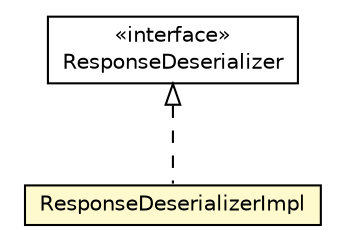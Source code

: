 #!/usr/local/bin/dot
#
# Class diagram 
# Generated by UMLGraph version R5_6-24-gf6e263 (http://www.umlgraph.org/)
#

digraph G {
	edge [fontname="Helvetica",fontsize=10,labelfontname="Helvetica",labelfontsize=10];
	node [fontname="Helvetica",fontsize=10,shape=plaintext];
	nodesep=0.25;
	ranksep=0.5;
	// io.reinert.requestor.core.ResponseDeserializerImpl
	c42257 [label=<<table title="io.reinert.requestor.core.ResponseDeserializerImpl" border="0" cellborder="1" cellspacing="0" cellpadding="2" port="p" bgcolor="lemonChiffon" href="./ResponseDeserializerImpl.html">
		<tr><td><table border="0" cellspacing="0" cellpadding="1">
<tr><td align="center" balign="center"> ResponseDeserializerImpl </td></tr>
		</table></td></tr>
		</table>>, URL="./ResponseDeserializerImpl.html", fontname="Helvetica", fontcolor="black", fontsize=10.0];
	// io.reinert.requestor.core.ResponseDeserializer
	c42278 [label=<<table title="io.reinert.requestor.core.ResponseDeserializer" border="0" cellborder="1" cellspacing="0" cellpadding="2" port="p" href="./ResponseDeserializer.html">
		<tr><td><table border="0" cellspacing="0" cellpadding="1">
<tr><td align="center" balign="center"> &#171;interface&#187; </td></tr>
<tr><td align="center" balign="center"> ResponseDeserializer </td></tr>
		</table></td></tr>
		</table>>, URL="./ResponseDeserializer.html", fontname="Helvetica", fontcolor="black", fontsize=10.0];
	//io.reinert.requestor.core.ResponseDeserializerImpl implements io.reinert.requestor.core.ResponseDeserializer
	c42278:p -> c42257:p [dir=back,arrowtail=empty,style=dashed];
}

